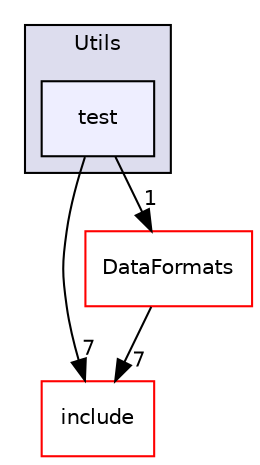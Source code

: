 digraph "/home/travis/build/AliceO2Group/AliceO2/Common/Utils/test" {
  bgcolor=transparent;
  compound=true
  node [ fontsize="10", fontname="Helvetica"];
  edge [ labelfontsize="10", labelfontname="Helvetica"];
  subgraph clusterdir_dc4810549f8e2e369c60bffc9a91caa2 {
    graph [ bgcolor="#ddddee", pencolor="black", label="Utils" fontname="Helvetica", fontsize="10", URL="dir_dc4810549f8e2e369c60bffc9a91caa2.html"]
  dir_6d403ab0818ccbc1bc34374cd8f0cbf4 [shape=box, label="test", style="filled", fillcolor="#eeeeff", pencolor="black", URL="dir_6d403ab0818ccbc1bc34374cd8f0cbf4.html"];
  }
  dir_5007e47bac2fddedac46d04f85f3b0d6 [shape=box label="include" color="red" URL="dir_5007e47bac2fddedac46d04f85f3b0d6.html"];
  dir_2171f7ec022c5423887b07c69b2f5b48 [shape=box label="DataFormats" color="red" URL="dir_2171f7ec022c5423887b07c69b2f5b48.html"];
  dir_6d403ab0818ccbc1bc34374cd8f0cbf4->dir_5007e47bac2fddedac46d04f85f3b0d6 [headlabel="7", labeldistance=1.5 headhref="dir_000079_000076.html"];
  dir_6d403ab0818ccbc1bc34374cd8f0cbf4->dir_2171f7ec022c5423887b07c69b2f5b48 [headlabel="1", labeldistance=1.5 headhref="dir_000079_000080.html"];
  dir_2171f7ec022c5423887b07c69b2f5b48->dir_5007e47bac2fddedac46d04f85f3b0d6 [headlabel="7", labeldistance=1.5 headhref="dir_000080_000076.html"];
}
